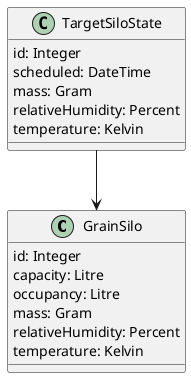 @startuml model

class GrainSilo {
  id: Integer
  capacity: Litre
  occupancy: Litre
  mass: Gram
  relativeHumidity: Percent
  temperature: Kelvin
}

class TargetSiloState {
  id: Integer
  scheduled: DateTime
  mass: Gram
  relativeHumidity: Percent
  temperature: Kelvin 
}

TargetSiloState --> GrainSilo

@enduml